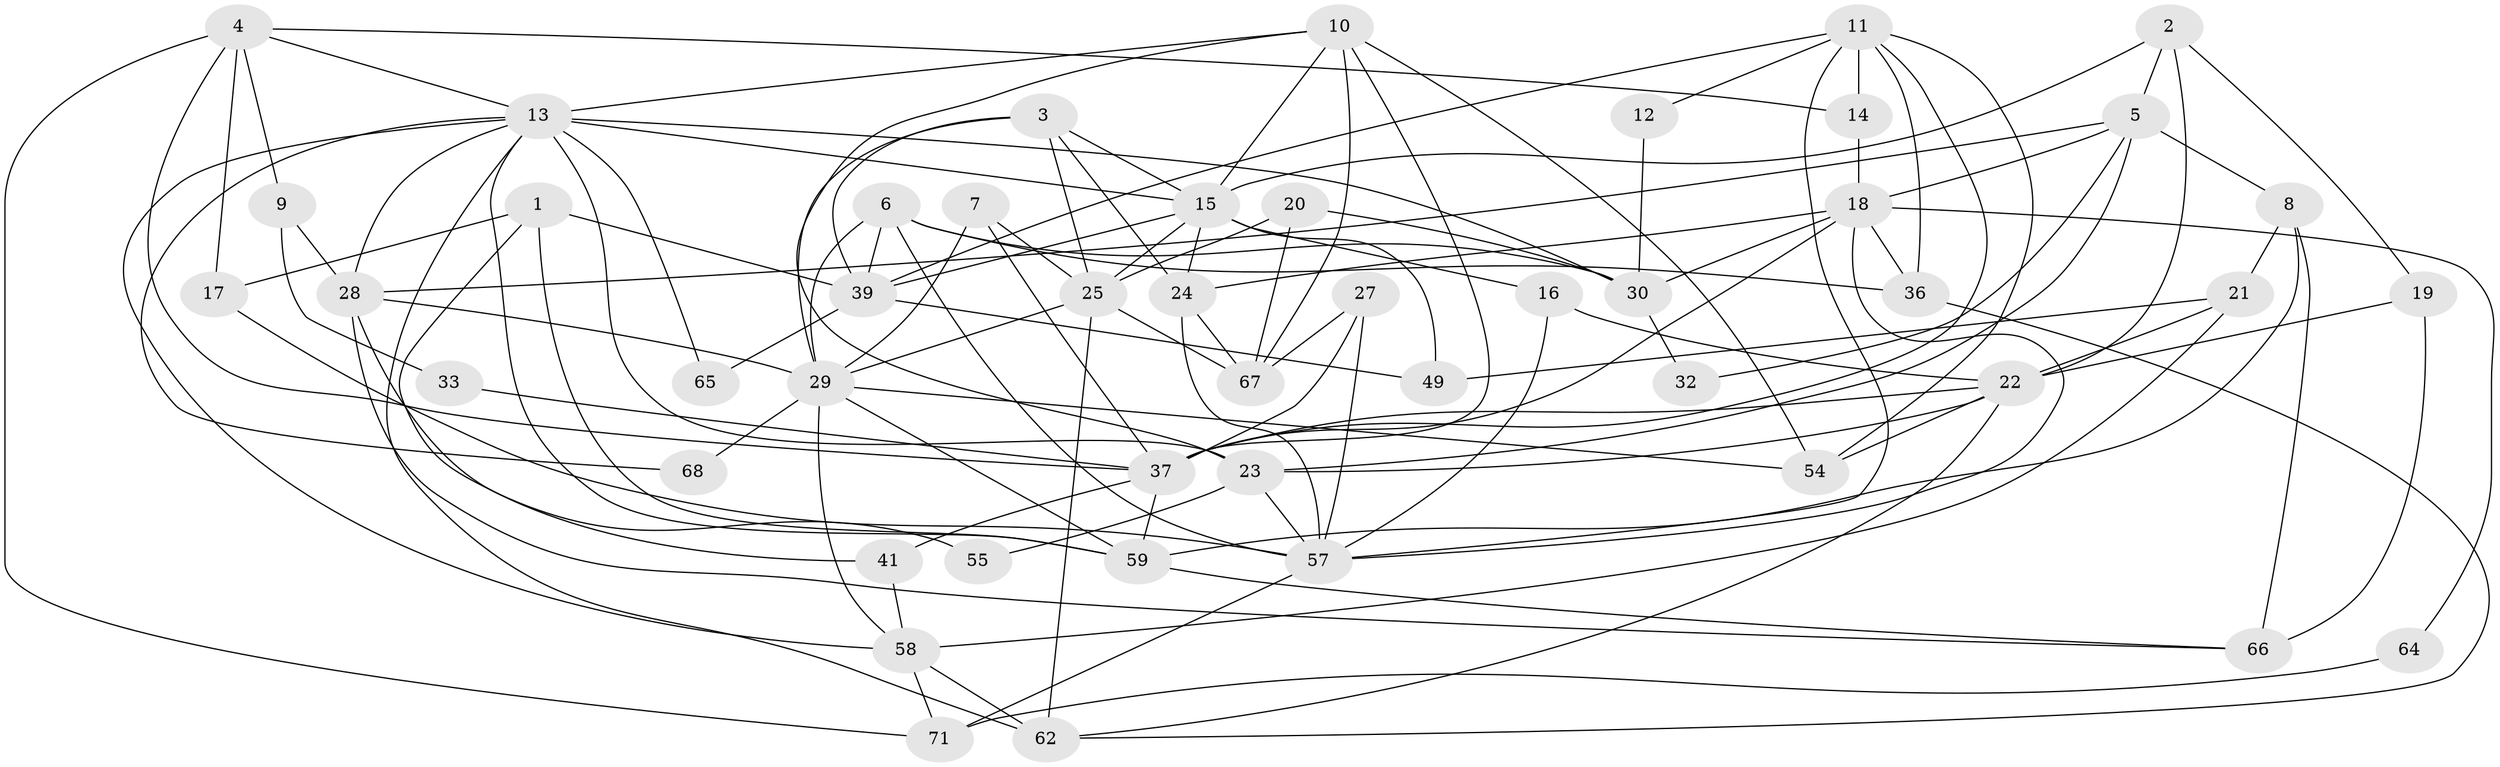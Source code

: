 // original degree distribution, {4: 0.18181818181818182, 3: 0.2727272727272727, 5: 0.18181818181818182, 2: 0.19480519480519481, 6: 0.09090909090909091, 7: 0.03896103896103896, 10: 0.012987012987012988, 8: 0.025974025974025976}
// Generated by graph-tools (version 1.1) at 2025/41/03/06/25 10:41:57]
// undirected, 48 vertices, 117 edges
graph export_dot {
graph [start="1"]
  node [color=gray90,style=filled];
  1 [super="+75"];
  2 [super="+53"];
  3 [super="+50"];
  4 [super="+43"];
  5 [super="+26"];
  6 [super="+63"];
  7 [super="+56"];
  8;
  9;
  10 [super="+34"];
  11 [super="+31"];
  12;
  13 [super="+72"];
  14 [super="+45"];
  15 [super="+51"];
  16;
  17;
  18 [super="+42"];
  19;
  20 [super="+38"];
  21 [super="+61"];
  22 [super="+48"];
  23 [super="+46"];
  24;
  25 [super="+77"];
  27;
  28 [super="+40"];
  29 [super="+47"];
  30 [super="+35"];
  32;
  33;
  36 [super="+60"];
  37 [super="+44"];
  39 [super="+52"];
  41;
  49;
  54;
  55;
  57 [super="+69"];
  58 [super="+70"];
  59 [super="+76"];
  62 [super="+74"];
  64;
  65;
  66;
  67 [super="+73"];
  68;
  71;
  1 -- 41;
  1 -- 17;
  1 -- 59;
  1 -- 39;
  2 -- 19;
  2 -- 15;
  2 -- 5;
  2 -- 22;
  3 -- 24;
  3 -- 39;
  3 -- 29;
  3 -- 15;
  3 -- 25;
  4 -- 17;
  4 -- 14;
  4 -- 71;
  4 -- 9;
  4 -- 13;
  4 -- 37;
  5 -- 8;
  5 -- 18;
  5 -- 32;
  5 -- 23;
  5 -- 28;
  6 -- 39 [weight=2];
  6 -- 30;
  6 -- 29;
  6 -- 57;
  6 -- 36;
  7 -- 29;
  7 -- 25;
  7 -- 37;
  8 -- 66;
  8 -- 21;
  8 -- 59;
  9 -- 33;
  9 -- 28;
  10 -- 23;
  10 -- 13;
  10 -- 54;
  10 -- 37;
  10 -- 15;
  10 -- 67;
  11 -- 39;
  11 -- 54;
  11 -- 12;
  11 -- 36;
  11 -- 57;
  11 -- 37;
  11 -- 14;
  12 -- 30;
  13 -- 15;
  13 -- 58;
  13 -- 65;
  13 -- 68;
  13 -- 62;
  13 -- 28;
  13 -- 59;
  13 -- 23;
  13 -- 30 [weight=2];
  14 -- 18;
  15 -- 24;
  15 -- 16;
  15 -- 25 [weight=2];
  15 -- 39;
  15 -- 49;
  16 -- 57;
  16 -- 22;
  17 -- 57;
  18 -- 64;
  18 -- 37;
  18 -- 24;
  18 -- 57;
  18 -- 30;
  18 -- 36;
  19 -- 66;
  19 -- 22;
  20 -- 30;
  20 -- 67 [weight=2];
  20 -- 25;
  21 -- 49;
  21 -- 58;
  21 -- 22;
  22 -- 54;
  22 -- 62;
  22 -- 37;
  22 -- 23;
  23 -- 55;
  23 -- 57;
  24 -- 57;
  24 -- 67;
  25 -- 62 [weight=2];
  25 -- 67;
  25 -- 29;
  27 -- 37;
  27 -- 57;
  27 -- 67;
  28 -- 66;
  28 -- 55;
  28 -- 29;
  29 -- 54;
  29 -- 59;
  29 -- 68;
  29 -- 58;
  30 -- 32;
  33 -- 37;
  36 -- 62;
  37 -- 59;
  37 -- 41;
  39 -- 65;
  39 -- 49;
  41 -- 58;
  57 -- 71;
  58 -- 71;
  58 -- 62;
  59 -- 66;
  64 -- 71;
}
